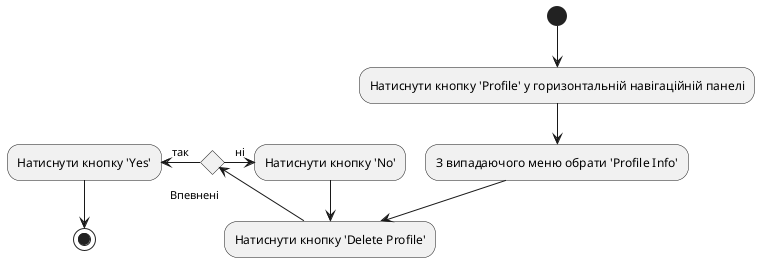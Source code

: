@startuml AU8

(*)--> "Натиснути кнопку 'Profile' у горизонтальній навігаційній панелі"
--> "З випадаючого меню обрати 'Profile Info'"
--> "Натиснути кнопку 'Delete Profile'"
if "Впевнені" then
    -left->[так] "Натиснути кнопку 'Yes'"
    --> (*)
else
    -right->[ні] "Натиснути кнопку 'No'"
    --> "Натиснути кнопку 'Delete Profile'"
endif

@enduml